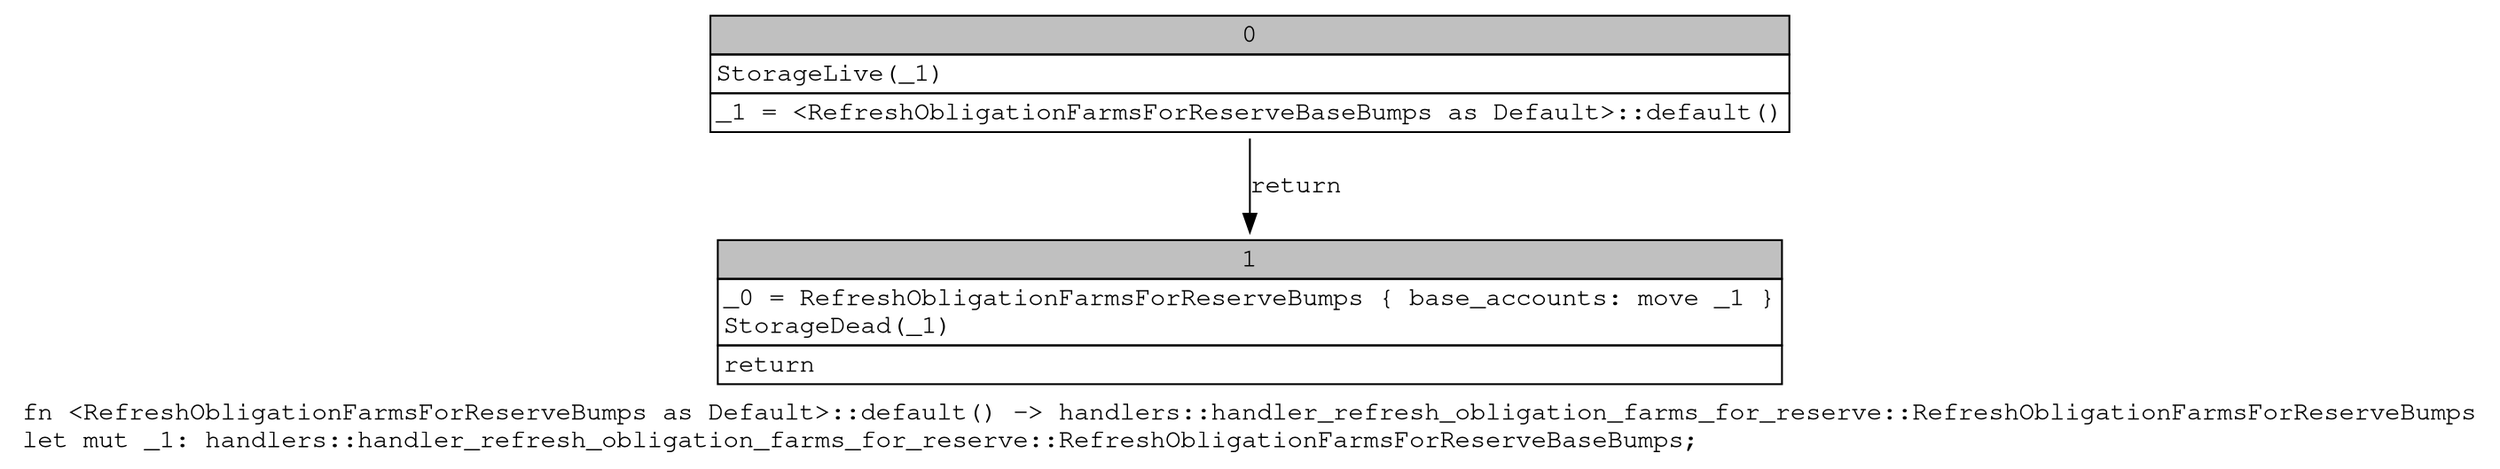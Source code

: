 digraph Mir_0_5022 {
    graph [fontname="Courier, monospace"];
    node [fontname="Courier, monospace"];
    edge [fontname="Courier, monospace"];
    label=<fn &lt;RefreshObligationFarmsForReserveBumps as Default&gt;::default() -&gt; handlers::handler_refresh_obligation_farms_for_reserve::RefreshObligationFarmsForReserveBumps<br align="left"/>let mut _1: handlers::handler_refresh_obligation_farms_for_reserve::RefreshObligationFarmsForReserveBaseBumps;<br align="left"/>>;
    bb0__0_5022 [shape="none", label=<<table border="0" cellborder="1" cellspacing="0"><tr><td bgcolor="gray" align="center" colspan="1">0</td></tr><tr><td align="left" balign="left">StorageLive(_1)<br/></td></tr><tr><td align="left">_1 = &lt;RefreshObligationFarmsForReserveBaseBumps as Default&gt;::default()</td></tr></table>>];
    bb1__0_5022 [shape="none", label=<<table border="0" cellborder="1" cellspacing="0"><tr><td bgcolor="gray" align="center" colspan="1">1</td></tr><tr><td align="left" balign="left">_0 = RefreshObligationFarmsForReserveBumps { base_accounts: move _1 }<br/>StorageDead(_1)<br/></td></tr><tr><td align="left">return</td></tr></table>>];
    bb0__0_5022 -> bb1__0_5022 [label="return"];
}
